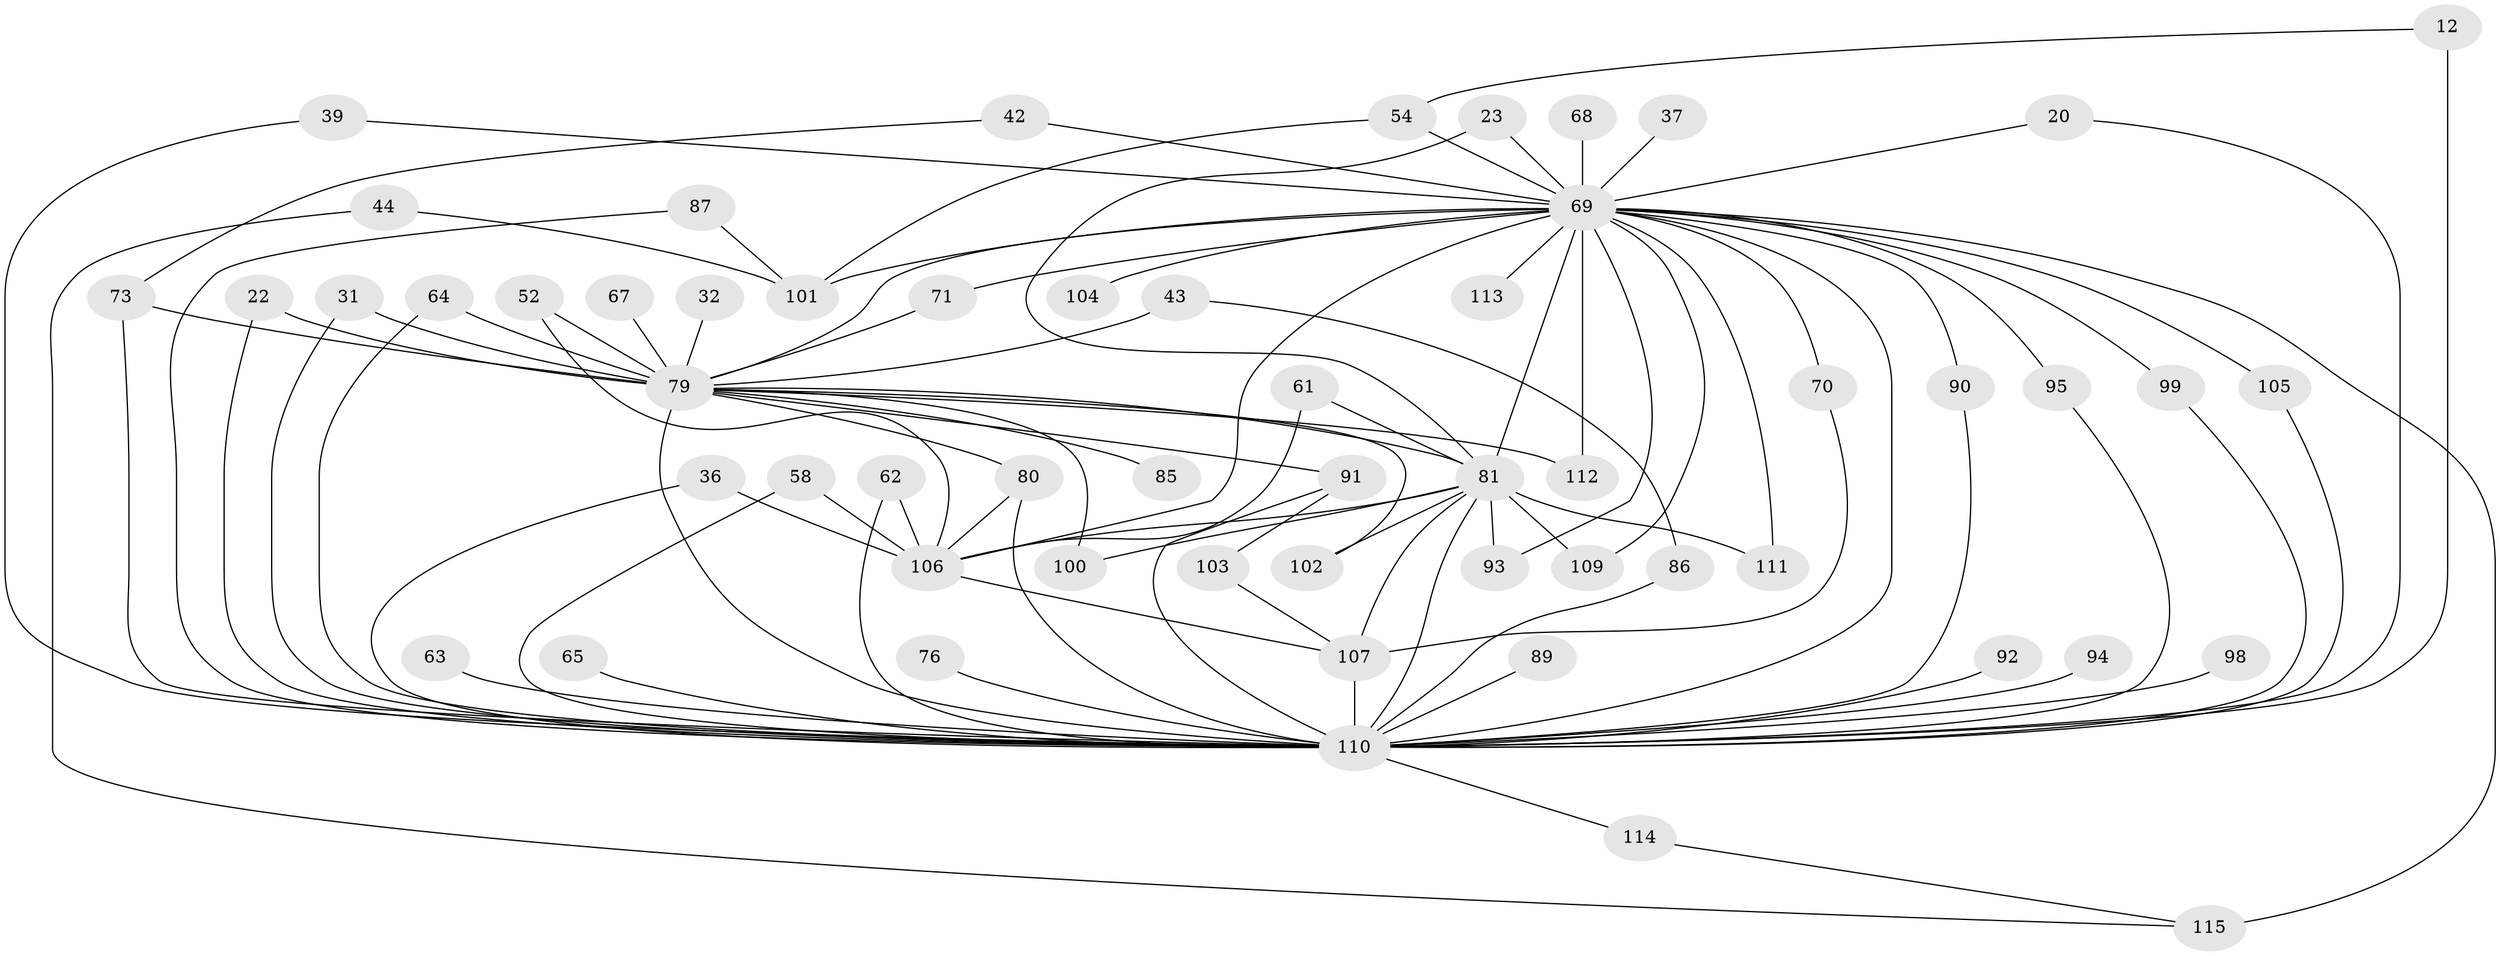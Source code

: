 // original degree distribution, {23: 0.017391304347826087, 18: 0.017391304347826087, 24: 0.008695652173913044, 22: 0.008695652173913044, 20: 0.008695652173913044, 42: 0.008695652173913044, 13: 0.008695652173913044, 17: 0.008695652173913044, 2: 0.5652173913043478, 3: 0.17391304347826086, 5: 0.034782608695652174, 4: 0.09565217391304348, 10: 0.008695652173913044, 6: 0.017391304347826087, 7: 0.017391304347826087}
// Generated by graph-tools (version 1.1) at 2025/43/03/09/25 04:43:34]
// undirected, 57 vertices, 97 edges
graph export_dot {
graph [start="1"]
  node [color=gray90,style=filled];
  12;
  20;
  22;
  23;
  31 [super="+30"];
  32;
  36;
  37;
  39;
  42;
  43;
  44;
  52;
  54 [super="+24"];
  58 [super="+51"];
  61;
  62;
  63;
  64;
  65;
  67 [super="+45"];
  68;
  69 [super="+8+11+4"];
  70;
  71;
  73 [super="+33"];
  76 [super="+55"];
  79 [super="+29+66+7"];
  80 [super="+27"];
  81 [super="+10"];
  85;
  86;
  87;
  89;
  90 [super="+18"];
  91 [super="+59"];
  92;
  93;
  94;
  95;
  98;
  99;
  100;
  101 [super="+26"];
  102 [super="+96"];
  103;
  104;
  105;
  106 [super="+35+13+48+83"];
  107 [super="+28+97"];
  109;
  110 [super="+60+5+108"];
  111;
  112;
  113;
  114;
  115 [super="+34"];
  12 -- 54;
  12 -- 110 [weight=2];
  20 -- 69;
  20 -- 110;
  22 -- 79;
  22 -- 110;
  23 -- 81;
  23 -- 69;
  31 -- 79 [weight=2];
  31 -- 110;
  32 -- 79 [weight=2];
  36 -- 106;
  36 -- 110;
  37 -- 69;
  39 -- 69;
  39 -- 110;
  42 -- 73;
  42 -- 69;
  43 -- 86;
  43 -- 79 [weight=2];
  44 -- 115;
  44 -- 101;
  52 -- 106;
  52 -- 79;
  54 -- 69;
  54 -- 101;
  58 -- 106;
  58 -- 110 [weight=2];
  61 -- 81;
  61 -- 106;
  62 -- 106;
  62 -- 110;
  63 -- 110 [weight=2];
  64 -- 79;
  64 -- 110;
  65 -- 110 [weight=2];
  67 -- 79 [weight=3];
  68 -- 69 [weight=2];
  69 -- 71;
  69 -- 81 [weight=4];
  69 -- 93;
  69 -- 95;
  69 -- 99;
  69 -- 101 [weight=5];
  69 -- 104;
  69 -- 105;
  69 -- 106 [weight=6];
  69 -- 109;
  69 -- 111;
  69 -- 112;
  69 -- 113 [weight=2];
  69 -- 70;
  69 -- 115 [weight=2];
  69 -- 79 [weight=6];
  69 -- 110 [weight=15];
  69 -- 90 [weight=2];
  70 -- 107;
  71 -- 79;
  73 -- 79;
  73 -- 110 [weight=2];
  76 -- 110 [weight=2];
  79 -- 100;
  79 -- 81 [weight=5];
  79 -- 85 [weight=2];
  79 -- 80;
  79 -- 112;
  79 -- 110 [weight=17];
  79 -- 102;
  79 -- 91;
  80 -- 106;
  80 -- 110;
  81 -- 93;
  81 -- 100;
  81 -- 102;
  81 -- 109;
  81 -- 111;
  81 -- 106;
  81 -- 110 [weight=9];
  81 -- 107 [weight=2];
  86 -- 110;
  87 -- 101;
  87 -- 110;
  89 -- 110 [weight=2];
  90 -- 110 [weight=2];
  91 -- 110 [weight=3];
  91 -- 103;
  92 -- 110 [weight=2];
  94 -- 110 [weight=2];
  95 -- 110;
  98 -- 110 [weight=2];
  99 -- 110;
  103 -- 107;
  105 -- 110;
  106 -- 107;
  107 -- 110 [weight=8];
  110 -- 114;
  114 -- 115;
}
